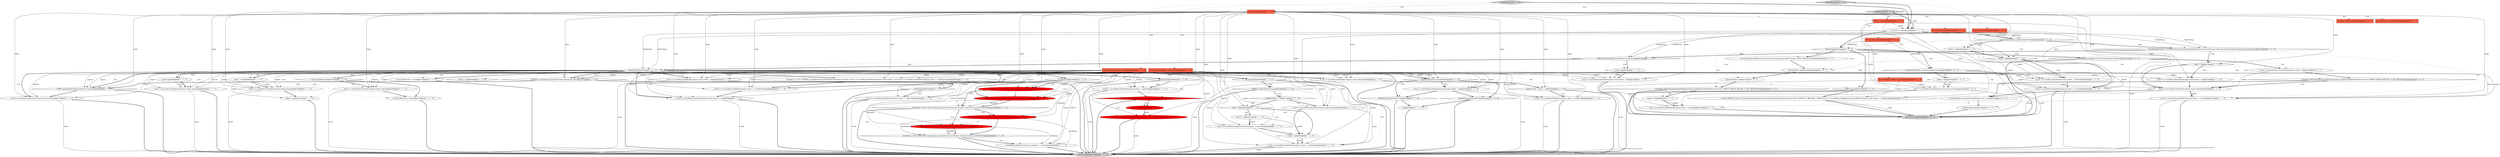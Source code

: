digraph {
50 [style = filled, label = "!isCompact@@@24@@@['1', '1', '0']", fillcolor = white, shape = diamond image = "AAA0AAABBB1BBB"];
69 [style = filled, label = "int nextIndex = getNextKeywordIndex(argList,index)@@@25@@@['0', '1', '0']", fillcolor = red, shape = ellipse image = "AAA1AAABBB2BBB"];
2 [style = filled, label = "result += insertReturnAndIndent(argList,index - 1,indent)@@@50@@@['1', '1', '0']", fillcolor = white, shape = ellipse image = "AAA0AAABBB1BBB"];
6 [style = filled, label = "return result@@@112@@@['1', '1', '0']", fillcolor = lightgray, shape = ellipse image = "AAA0AAABBB1BBB"];
62 [style = filled, label = "int index@@@2@@@['1', '1', '0']", fillcolor = tomato, shape = box image = "AAA0AAABBB1BBB"];
85 [style = filled, label = "!isCompact@@@22@@@['0', '0', '1']", fillcolor = white, shape = diamond image = "AAA0AAABBB3BBB"];
91 [style = filled, label = "!isCompact && formatterCfg.getPreferenceStore().getBoolean(ModelPreferences.SQL_FORMAT_BREAK_BEFORE_CLOSE_BRACKET)@@@15@@@['0', '0', '1']", fillcolor = white, shape = diamond image = "AAA0AAABBB3BBB"];
54 [style = filled, label = "SQLUtils.isBlockEndKeyword(dialect,tokenString)@@@19@@@['1', '1', '0']", fillcolor = white, shape = diamond image = "AAA0AAABBB1BBB"];
74 [style = filled, label = "!bracketIndent.isEmpty() && !functionBracket.isEmpty()@@@13@@@['0', '0', '1']", fillcolor = white, shape = diamond image = "AAA0AAABBB3BBB"];
55 [style = filled, label = "result += insertReturnAndIndent(argList,index + 1,indent)@@@17@@@['1', '1', '0']", fillcolor = white, shape = ellipse image = "AAA0AAABBB1BBB"];
32 [style = filled, label = "String tokenString@@@2@@@['1', '0', '0']", fillcolor = tomato, shape = box image = "AAA0AAABBB1BBB"];
51 [style = filled, label = "\"CASE\".equals(getPrevKeyword(argList,index))@@@74@@@['1', '1', '0']", fillcolor = white, shape = diamond image = "AAA0AAABBB1BBB"];
19 [style = filled, label = "tokenString.equals(\"JOIN\")@@@61@@@['1', '0', '0']", fillcolor = white, shape = diamond image = "AAA0AAABBB1BBB"];
28 [style = filled, label = "index > 0@@@40@@@['1', '1', '0']", fillcolor = white, shape = diamond image = "AAA0AAABBB1BBB"];
72 [style = filled, label = "String tokenString@@@2@@@['0', '0', '1']", fillcolor = tomato, shape = box image = "AAA0AAABBB3BBB"];
34 [style = filled, label = "result += insertReturnAndIndent(argList,index + 1,indent)@@@59@@@['1', '1', '0']", fillcolor = white, shape = ellipse image = "AAA0AAABBB1BBB"];
12 [style = filled, label = "argList.size() < index + 3@@@95@@@['1', '1', '0']", fillcolor = white, shape = diamond image = "AAA0AAABBB1BBB"];
35 [style = filled, label = "result += insertReturnAndIndent(argList,index,indent)@@@106@@@['1', '1', '0']", fillcolor = white, shape = ellipse image = "AAA0AAABBB1BBB"];
16 [style = filled, label = "result += insertReturnAndIndent(argList,index,indent)@@@69@@@['1', '1', '0']", fillcolor = white, shape = ellipse image = "AAA0AAABBB1BBB"];
33 [style = filled, label = "result += insertReturnAndIndent(argList,index - 1,indent)@@@42@@@['1', '1', '0']", fillcolor = white, shape = ellipse image = "AAA0AAABBB1BBB"];
38 [style = filled, label = "List<FormatterToken> argList@@@2@@@['1', '0', '0']", fillcolor = tomato, shape = box image = "AAA0AAABBB1BBB"];
63 [style = filled, label = "nextIndex = getNextKeywordIndex(argList,nextIndex)@@@27@@@['0', '1', '0']", fillcolor = red, shape = ellipse image = "AAA1AAABBB2BBB"];
83 [style = filled, label = "FormatterToken prev@@@2@@@['0', '0', '1']", fillcolor = tomato, shape = box image = "AAA0AAABBB3BBB"];
9 [style = filled, label = "!isCompact@@@58@@@['1', '1', '0']", fillcolor = white, shape = diamond image = "AAA0AAABBB1BBB"];
76 [style = filled, label = "tokenString@@@4@@@['0', '0', '1']", fillcolor = white, shape = diamond image = "AAA0AAABBB3BBB"];
93 [style = filled, label = "bracketIndent.add(indent)@@@6@@@['0', '0', '1']", fillcolor = white, shape = ellipse image = "AAA0AAABBB3BBB"];
8 [style = filled, label = "result += insertReturnAndIndent(argList,index - 1,indent)@@@7@@@['1', '1', '0']", fillcolor = white, shape = ellipse image = "AAA0AAABBB1BBB"];
47 [style = filled, label = "result += insertReturnAndIndent(argList,index,indent - 1)@@@57@@@['1', '1', '0']", fillcolor = white, shape = ellipse image = "AAA0AAABBB1BBB"];
3 [style = filled, label = "indent++@@@101@@@['1', '1', '0']", fillcolor = white, shape = ellipse image = "AAA0AAABBB1BBB"];
82 [style = filled, label = "indent = 0@@@30@@@['0', '0', '1']", fillcolor = white, shape = ellipse image = "AAA0AAABBB3BBB"];
92 [style = filled, label = "return result@@@34@@@['0', '0', '1']", fillcolor = lightgray, shape = ellipse image = "AAA0AAABBB3BBB"];
57 [style = filled, label = "result += insertReturnAndIndent(argList,index,indent)@@@16@@@['1', '1', '1']", fillcolor = white, shape = ellipse image = "AAA0AAABBB1BBB"];
7 [style = filled, label = "indent = 0@@@5@@@['1', '1', '0']", fillcolor = white, shape = ellipse image = "AAA0AAABBB1BBB"];
44 [style = filled, label = "bracketsDepth > 0@@@37@@@['1', '1', '0']", fillcolor = white, shape = diamond image = "AAA0AAABBB1BBB"];
36 [style = filled, label = "blockHeaderStrings != null && ArrayUtils.contains(blockHeaderStrings,tokenString) || SQLUtils.isBlockStartKeyword(dialect,tokenString)@@@12@@@['1', '1', '0']", fillcolor = white, shape = diamond image = "AAA0AAABBB1BBB"];
77 [style = filled, label = "bracketsDepth--@@@19@@@['0', '0', '1']", fillcolor = white, shape = ellipse image = "AAA0AAABBB3BBB"];
90 [style = filled, label = "Integer index@@@2@@@['0', '0', '1']", fillcolor = tomato, shape = box image = "AAA0AAABBB3BBB"];
31 [style = filled, label = "{}@@@65@@@['1', '1', '0']", fillcolor = white, shape = ellipse image = "AAA0AAABBB1BBB"];
89 [style = filled, label = "!isCompact && formatterCfg.getPreferenceStore().getBoolean(ModelPreferences.SQL_FORMAT_BREAK_BEFORE_CLOSE_BRACKET)@@@8@@@['0', '0', '1']", fillcolor = white, shape = diamond image = "AAA0AAABBB3BBB"];
20 [style = filled, label = "encounterBetween = true@@@103@@@['1', '1', '0']", fillcolor = white, shape = ellipse image = "AAA0AAABBB1BBB"];
15 [style = filled, label = "{result += insertReturnAndIndent(argList,index + 1,indent)break}@@@88@@@['1', '1', '0']", fillcolor = white, shape = ellipse image = "AAA0AAABBB1BBB"];
49 [style = filled, label = "result += insertReturnAndIndent(argList,index,indent - 1)@@@21@@@['1', '1', '0']", fillcolor = white, shape = ellipse image = "AAA0AAABBB1BBB"];
71 [style = filled, label = "formatKeyword['0', '1', '0']", fillcolor = lightgray, shape = diamond image = "AAA0AAABBB2BBB"];
88 [style = filled, label = "index += insertReturnAndIndent(argList,index + 1,indent)@@@10@@@['0', '0', '1']", fillcolor = white, shape = ellipse image = "AAA0AAABBB3BBB"];
40 [style = filled, label = "result += insertReturnAndIndent(argList,index + 3,indent)@@@96@@@['1', '1', '0']", fillcolor = white, shape = ellipse image = "AAA0AAABBB1BBB"];
41 [style = filled, label = "index > 0@@@6@@@['1', '1', '0']", fillcolor = white, shape = diamond image = "AAA0AAABBB1BBB"];
48 [style = filled, label = "formatKeyword['1', '0', '0']", fillcolor = lightgray, shape = diamond image = "AAA0AAABBB1BBB"];
75 [style = filled, label = "List<FormatterToken> argList@@@2@@@['0', '0', '1']", fillcolor = tomato, shape = box image = "AAA0AAABBB3BBB"];
14 [style = filled, label = "result += insertReturnAndIndent(argList,index,indent - 1)@@@14@@@['1', '1', '0']", fillcolor = white, shape = ellipse image = "AAA0AAABBB1BBB"];
87 [style = filled, label = "indent++@@@9@@@['0', '0', '1']", fillcolor = white, shape = ellipse image = "AAA0AAABBB3BBB"];
0 [style = filled, label = "isJoinStart(argList,index)@@@62@@@['1', '1', '0']", fillcolor = white, shape = diamond image = "AAA0AAABBB1BBB"];
70 [style = filled, label = "tokenString.equals(\"JOIN\")@@@65@@@['0', '1', '0']", fillcolor = white, shape = diamond image = "AAA0AAABBB2BBB"];
73 [style = filled, label = "List<Integer> bracketIndent@@@2@@@['0', '0', '1']", fillcolor = tomato, shape = box image = "AAA0AAABBB3BBB"];
86 [style = filled, label = "functionBracket.add(formatterCfg.isFunction(prev.getString())? Boolean.TRUE: Boolean.FALSE)@@@5@@@['0', '0', '1']", fillcolor = white, shape = ellipse image = "AAA0AAABBB3BBB"];
81 [style = filled, label = "bracketsDepth++@@@7@@@['0', '0', '1']", fillcolor = white, shape = ellipse image = "AAA0AAABBB3BBB"];
61 [style = filled, label = "result += insertReturnAndIndent(argList,result + 1,indent)@@@45@@@['1', '1', '0']", fillcolor = white, shape = ellipse image = "AAA0AAABBB1BBB"];
27 [style = filled, label = "!isCompact@@@49@@@['1', '1', '0']", fillcolor = white, shape = diamond image = "AAA0AAABBB1BBB"];
42 [style = filled, label = "result += insertReturnAndIndent(argList,index,indent - 1)@@@63@@@['1', '1', '0']", fillcolor = white, shape = ellipse image = "AAA0AAABBB1BBB"];
22 [style = filled, label = "!encounterBetween@@@105@@@['1', '1', '0']", fillcolor = white, shape = diamond image = "AAA0AAABBB1BBB"];
84 [style = filled, label = "statementDelimiters.contains(tokenString)@@@29@@@['0', '0', '1']", fillcolor = white, shape = diamond image = "AAA0AAABBB3BBB"];
45 [style = filled, label = "result += insertReturnAndIndent(argList,index,indent)@@@100@@@['1', '1', '0']", fillcolor = white, shape = ellipse image = "AAA0AAABBB1BBB"];
18 [style = filled, label = "!isCompact@@@35@@@['1', '1', '0']", fillcolor = white, shape = diamond image = "AAA0AAABBB1BBB"];
10 [style = filled, label = "indent -= 2@@@99@@@['1', '1', '0']", fillcolor = white, shape = ellipse image = "AAA0AAABBB1BBB"];
29 [style = filled, label = "result += insertReturnAndIndent(argList,index,indent)@@@77@@@['1', '1', '0']", fillcolor = white, shape = ellipse image = "AAA0AAABBB1BBB"];
58 [style = filled, label = "result += insertReturnAndIndent(argList,index,indent + 1)@@@92@@@['1', '1', '0']", fillcolor = white, shape = ellipse image = "AAA0AAABBB1BBB"];
59 [style = filled, label = "nextIndex > 0 && \"OR\".equals(argList.get(nextIndex).getString().toUpperCase(Locale.ENGLISH))@@@26@@@['1', '1', '0']", fillcolor = white, shape = diamond image = "AAA0AAABBB1BBB"];
25 [style = filled, label = "result += insertReturnAndIndent(argList,index + 1,indent)@@@9@@@['1', '1', '0']", fillcolor = white, shape = ellipse image = "AAA0AAABBB1BBB"];
64 [style = filled, label = "!\"WHEN\".equals(getNextKeyword(argList,index))@@@51@@@['0', '1', '0']", fillcolor = red, shape = diamond image = "AAA1AAABBB2BBB"];
37 [style = filled, label = "indent--@@@20@@@['1', '1', '0']", fillcolor = white, shape = ellipse image = "AAA0AAABBB1BBB"];
23 [style = filled, label = "result += insertReturnAndIndent(argList,index,indent)@@@94@@@['1', '1', '0']", fillcolor = white, shape = ellipse image = "AAA0AAABBB1BBB"];
11 [style = filled, label = "!\"TABLE\".equals(tokenString)@@@36@@@['1', '1', '0']", fillcolor = white, shape = diamond image = "AAA0AAABBB1BBB"];
52 [style = filled, label = "int nextIndex = getNextKeyword(argList,index)@@@25@@@['1', '0', '0']", fillcolor = red, shape = ellipse image = "AAA1AAABBB1BBB"];
13 [style = filled, label = "statementDelimiters.contains(tokenString)@@@4@@@['1', '1', '0']", fillcolor = white, shape = diamond image = "AAA0AAABBB1BBB"];
65 [style = filled, label = "String tokenString@@@2@@@['0', '1', '0']", fillcolor = tomato, shape = box image = "AAA0AAABBB2BBB"];
46 [style = filled, label = "result += insertReturnAndIndent(argList,index,indent)@@@38@@@['1', '1', '0']", fillcolor = white, shape = ellipse image = "AAA0AAABBB1BBB"];
78 [style = filled, label = "indent = bracketIndent.remove(bracketIndent.size() - 1)@@@14@@@['0', '0', '1']", fillcolor = white, shape = ellipse image = "AAA0AAABBB3BBB"];
53 [style = filled, label = "index > 1@@@80@@@['1', '1', '0']", fillcolor = white, shape = diamond image = "AAA0AAABBB1BBB"];
67 [style = filled, label = "List<FormatterToken> argList@@@2@@@['0', '1', '0']", fillcolor = tomato, shape = box image = "AAA0AAABBB2BBB"];
66 [style = filled, label = "indent++@@@52@@@['0', '1', '0']", fillcolor = red, shape = ellipse image = "AAA1AAABBB2BBB"];
43 [style = filled, label = "insertReturnAndIndent(argList,nextIndex + 1,indent)@@@29@@@['1', '1', '0']", fillcolor = white, shape = ellipse image = "AAA0AAABBB1BBB"];
94 [style = filled, label = "result += insertReturnAndIndent(argList,index,indent)@@@31@@@['0', '0', '1']", fillcolor = white, shape = ellipse image = "AAA0AAABBB3BBB"];
30 [style = filled, label = "nextIndex > 0 && \"REPLACE\".equals(argList.get(nextIndex).getString().toUpperCase(Locale.ENGLISH))@@@28@@@['1', '1', '0']", fillcolor = white, shape = diamond image = "AAA0AAABBB1BBB"];
21 [style = filled, label = "indent++@@@44@@@['1', '1', '0']", fillcolor = white, shape = ellipse image = "AAA0AAABBB1BBB"];
4 [style = filled, label = "index > 0@@@13@@@['1', '1', '0']", fillcolor = white, shape = diamond image = "AAA0AAABBB1BBB"];
56 [style = filled, label = "encounterBetween = false@@@108@@@['1', '1', '0']", fillcolor = white, shape = ellipse image = "AAA0AAABBB1BBB"];
79 [style = filled, label = "{boolean lfBeforeComma = formatterCfg.getPreferenceStore().getBoolean(ModelPreferences.SQL_FORMAT_LF_BEFORE_COMMA)result += insertReturnAndIndent(argList,lfBeforeComma? index: index + 1,indent)}@@@23@@@['0', '0', '1']", fillcolor = white, shape = ellipse image = "AAA0AAABBB3BBB"];
95 [style = filled, label = "formatSymbol['0', '0', '1']", fillcolor = lightgray, shape = diamond image = "AAA0AAABBB3BBB"];
68 [style = filled, label = "result += insertReturnAndIndent(argList,index + 1,indent)@@@53@@@['0', '1', '0']", fillcolor = red, shape = ellipse image = "AAA1AAABBB2BBB"];
80 [style = filled, label = "functionBracket.remove(functionBracket.size() - 1)@@@18@@@['0', '0', '1']", fillcolor = white, shape = ellipse image = "AAA0AAABBB3BBB"];
1 [style = filled, label = "indent = 0@@@41@@@['1', '1', '0']", fillcolor = white, shape = ellipse image = "AAA0AAABBB1BBB"];
5 [style = filled, label = "tokenString@@@23@@@['1', '1', '0']", fillcolor = white, shape = diamond image = "AAA0AAABBB1BBB"];
26 [style = filled, label = "indent--@@@68@@@['1', '1', '0']", fillcolor = white, shape = ellipse image = "AAA0AAABBB1BBB"];
24 [style = filled, label = "{if (index > 1) {if (\"UPDATE\".equalsIgnoreCase(getPrevKeyword(argList,index))) {result += insertReturnAndIndent(argList,index,indent - 1)}}result += insertReturnAndIndent(argList,index + 1,indent)break}@@@79@@@['1', '1', '0']", fillcolor = white, shape = ellipse image = "AAA0AAABBB1BBB"];
60 [style = filled, label = "\"CREATE\".equalsIgnoreCase(getPrevKeyword(argList,index))@@@71@@@['1', '1', '0']", fillcolor = white, shape = diamond image = "AAA0AAABBB1BBB"];
39 [style = filled, label = "nextIndex = getNextKeyword(argList,nextIndex)@@@27@@@['1', '0', '0']", fillcolor = red, shape = ellipse image = "AAA1AAABBB1BBB"];
17 [style = filled, label = "int result = index@@@3@@@['1', '1', '1']", fillcolor = white, shape = ellipse image = "AAA0AAABBB1BBB"];
47->9 [style = bold, label=""];
33->61 [style = solid, label="result"];
54->49 [style = dotted, label="true"];
91->57 [style = dotted, label="true"];
76->81 [style = dotted, label="true"];
62->35 [style = solid, label="index"];
13->41 [style = dotted, label="true"];
67->68 [style = solid, label="argList"];
75->94 [style = solid, label="argList"];
62->45 [style = solid, label="index"];
5->15 [style = bold, label=""];
67->46 [style = solid, label="argList"];
27->2 [style = dotted, label="true"];
25->6 [style = bold, label=""];
11->44 [style = dotted, label="true"];
55->88 [style = dashed, label="0"];
79->92 [style = bold, label=""];
38->29 [style = solid, label="argList"];
32->13 [style = solid, label="tokenString"];
9->6 [style = bold, label=""];
89->92 [style = bold, label=""];
59->39 [style = dotted, label="true"];
76->86 [style = dotted, label="true"];
22->35 [style = dotted, label="true"];
30->43 [style = dotted, label="true"];
38->35 [style = solid, label="argList"];
5->29 [style = dotted, label="true"];
38->8 [style = solid, label="argList"];
84->92 [style = bold, label=""];
81->89 [style = bold, label=""];
67->45 [style = solid, label="argList"];
42->19 [style = bold, label=""];
60->51 [style = bold, label=""];
38->0 [style = solid, label="argList"];
0->19 [style = bold, label=""];
67->0 [style = solid, label="argList"];
18->11 [style = bold, label=""];
67->25 [style = solid, label="argList"];
69->59 [style = bold, label=""];
13->7 [style = dotted, label="true"];
50->59 [style = dotted, label="true"];
79->92 [style = solid, label="result"];
38->43 [style = solid, label="argList"];
27->64 [style = dotted, label="true"];
64->6 [style = bold, label=""];
5->6 [style = bold, label=""];
76->86 [style = bold, label=""];
14->57 [style = bold, label=""];
10->45 [style = bold, label=""];
67->33 [style = solid, label="argList"];
59->63 [style = bold, label=""];
32->36 [style = solid, label="tokenString"];
62->23 [style = solid, label="index"];
57->55 [style = solid, label="indent"];
89->87 [style = dotted, label="true"];
4->14 [style = bold, label=""];
69->59 [style = solid, label="nextIndex"];
4->57 [style = bold, label=""];
5->26 [style = bold, label=""];
3->6 [style = bold, label=""];
71->65 [style = dotted, label="true"];
41->93 [style = dashed, label="0"];
76->74 [style = bold, label=""];
64->66 [style = dotted, label="true"];
18->6 [style = bold, label=""];
35->6 [style = solid, label="result"];
71->67 [style = dotted, label="true"];
5->16 [style = dotted, label="true"];
49->6 [style = bold, label=""];
38->24 [style = solid, label="argList"];
62->4 [style = solid, label="index"];
38->25 [style = solid, label="argList"];
95->72 [style = dotted, label="true"];
38->61 [style = solid, label="argList"];
22->56 [style = bold, label=""];
62->90 [style = dashed, label="0"];
5->60 [style = bold, label=""];
28->33 [style = dotted, label="true"];
76->93 [style = dotted, label="true"];
84->82 [style = bold, label=""];
20->6 [style = bold, label=""];
90->17 [style = solid, label="index"];
95->75 [style = dotted, label="true"];
62->17 [style = solid, label="index"];
63->30 [style = bold, label=""];
62->49 [style = solid, label="index"];
36->57 [style = dotted, label="true"];
39->30 [style = bold, label=""];
62->47 [style = solid, label="index"];
38->52 [style = solid, label="argList"];
38->42 [style = solid, label="argList"];
65->13 [style = solid, label="tokenString"];
87->88 [style = bold, label=""];
59->63 [style = dotted, label="true"];
62->52 [style = solid, label="index"];
90->94 [style = solid, label="index"];
58->6 [style = bold, label=""];
36->54 [style = bold, label=""];
11->21 [style = dotted, label="true"];
38->47 [style = solid, label="argList"];
62->2 [style = solid, label="index"];
40->6 [style = solid, label="result"];
37->49 [style = bold, label=""];
74->80 [style = dotted, label="true"];
7->8 [style = solid, label="indent"];
17->6 [style = solid, label="result"];
29->6 [style = solid, label="result"];
77->92 [style = bold, label=""];
1->33 [style = bold, label=""];
28->21 [style = bold, label=""];
84->94 [style = dotted, label="true"];
31->6 [style = bold, label=""];
13->36 [style = bold, label=""];
54->37 [style = bold, label=""];
67->16 [style = solid, label="argList"];
60->6 [style = bold, label=""];
5->9 [style = dotted, label="true"];
82->94 [style = bold, label=""];
59->6 [style = bold, label=""];
54->5 [style = bold, label=""];
21->61 [style = bold, label=""];
27->2 [style = bold, label=""];
84->82 [style = dotted, label="true"];
39->30 [style = solid, label="nextIndex"];
5->29 [style = bold, label=""];
0->70 [style = bold, label=""];
47->6 [style = solid, label="result"];
74->77 [style = dotted, label="true"];
38->39 [style = solid, label="argList"];
69->63 [style = solid, label="nextIndex"];
50->69 [style = bold, label=""];
5->23 [style = bold, label=""];
38->58 [style = solid, label="argList"];
42->70 [style = bold, label=""];
59->30 [style = dotted, label="true"];
11->44 [style = bold, label=""];
16->6 [style = bold, label=""];
0->42 [style = bold, label=""];
65->5 [style = solid, label="tokenString"];
76->84 [style = bold, label=""];
48->17 [style = bold, label=""];
76->89 [style = dotted, label="true"];
95->83 [style = dotted, label="true"];
67->2 [style = solid, label="argList"];
62->46 [style = solid, label="index"];
17->92 [style = solid, label="result"];
67->42 [style = solid, label="argList"];
61->6 [style = solid, label="result"];
76->85 [style = dotted, label="true"];
7->25 [style = solid, label="indent"];
62->25 [style = solid, label="index"];
32->5 [style = solid, label="tokenString"];
11->61 [style = dotted, label="true"];
62->8 [style = solid, label="index"];
68->6 [style = bold, label=""];
5->22 [style = bold, label=""];
62->34 [style = solid, label="index"];
26->16 [style = solid, label="indent"];
57->92 [style = solid, label="result"];
15->58 [style = bold, label=""];
52->59 [style = solid, label="nextIndex"];
63->43 [style = solid, label="nextIndex"];
5->10 [style = dotted, label="true"];
78->91 [style = bold, label=""];
67->15 [style = solid, label="argList"];
67->55 [style = solid, label="argList"];
27->85 [style = dashed, label="0"];
65->54 [style = solid, label="tokenString"];
63->30 [style = solid, label="nextIndex"];
5->53 [style = dotted, label="true"];
74->91 [style = dotted, label="true"];
38->60 [style = solid, label="argList"];
17->13 [style = bold, label=""];
7->41 [style = bold, label=""];
87->88 [style = solid, label="indent"];
5->50 [style = dotted, label="true"];
38->34 [style = solid, label="argList"];
45->6 [style = solid, label="result"];
62->28 [style = solid, label="index"];
67->35 [style = solid, label="argList"];
23->6 [style = solid, label="result"];
24->15 [style = bold, label=""];
5->51 [style = dotted, label="true"];
2->6 [style = solid, label="result"];
95->90 [style = dotted, label="true"];
50->6 [style = bold, label=""];
5->51 [style = bold, label=""];
5->56 [style = dotted, label="true"];
38->14 [style = solid, label="argList"];
28->1 [style = bold, label=""];
38->51 [style = solid, label="argList"];
4->14 [style = dotted, label="true"];
35->56 [style = bold, label=""];
27->6 [style = bold, label=""];
54->5 [style = dotted, label="false"];
95->73 [style = dotted, label="true"];
62->24 [style = solid, label="index"];
9->34 [style = dotted, label="true"];
34->6 [style = bold, label=""];
67->23 [style = solid, label="argList"];
80->77 [style = bold, label=""];
5->20 [style = dotted, label="true"];
62->16 [style = solid, label="index"];
5->27 [style = bold, label=""];
38->45 [style = solid, label="argList"];
62->51 [style = solid, label="index"];
67->61 [style = solid, label="argList"];
67->8 [style = solid, label="argList"];
38->55 [style = solid, label="argList"];
9->34 [style = bold, label=""];
62->15 [style = solid, label="index"];
5->20 [style = bold, label=""];
62->33 [style = solid, label="index"];
41->8 [style = bold, label=""];
5->19 [style = dotted, label="true"];
5->23 [style = dotted, label="true"];
38->46 [style = solid, label="argList"];
68->6 [style = solid, label="result"];
67->58 [style = solid, label="argList"];
52->59 [style = bold, label=""];
74->92 [style = bold, label=""];
57->80 [style = bold, label=""];
54->37 [style = dotted, label="true"];
29->6 [style = bold, label=""];
34->6 [style = solid, label="result"];
12->40 [style = bold, label=""];
62->14 [style = solid, label="index"];
70->31 [style = bold, label=""];
62->60 [style = solid, label="index"];
72->84 [style = solid, label="tokenString"];
67->14 [style = solid, label="argList"];
5->10 [style = bold, label=""];
78->57 [style = solid, label="indent"];
52->39 [style = solid, label="nextIndex"];
39->43 [style = solid, label="nextIndex"];
62->58 [style = solid, label="index"];
42->6 [style = solid, label="result"];
36->4 [style = bold, label=""];
94->92 [style = bold, label=""];
75->79 [style = solid, label="argList"];
62->41 [style = solid, label="index"];
25->6 [style = solid, label="result"];
0->42 [style = dotted, label="true"];
44->28 [style = dotted, label="false"];
62->40 [style = solid, label="index"];
19->6 [style = bold, label=""];
94->92 [style = solid, label="result"];
90->57 [style = solid, label="index"];
26->16 [style = bold, label=""];
18->11 [style = dotted, label="true"];
36->55 [style = dotted, label="true"];
17->76 [style = bold, label=""];
64->66 [style = bold, label=""];
5->26 [style = dotted, label="true"];
62->42 [style = solid, label="index"];
37->49 [style = solid, label="indent"];
38->33 [style = solid, label="argList"];
46->61 [style = solid, label="result"];
13->36 [style = dotted, label="false"];
76->84 [style = dotted, label="true"];
56->6 [style = bold, label=""];
62->0 [style = solid, label="index"];
1->33 [style = solid, label="indent"];
74->78 [style = dotted, label="true"];
76->74 [style = dotted, label="true"];
51->6 [style = bold, label=""];
48->62 [style = dotted, label="true"];
85->92 [style = bold, label=""];
28->1 [style = dotted, label="true"];
39->63 [style = dashed, label="0"];
51->29 [style = bold, label=""];
10->3 [style = solid, label="indent"];
48->32 [style = dotted, label="true"];
5->24 [style = bold, label=""];
5->45 [style = dotted, label="true"];
5->27 [style = dotted, label="true"];
55->6 [style = bold, label=""];
38->16 [style = solid, label="argList"];
32->54 [style = solid, label="tokenString"];
72->76 [style = solid, label="tokenString"];
22->35 [style = bold, label=""];
91->57 [style = bold, label=""];
90->79 [style = solid, label="index"];
67->49 [style = solid, label="argList"];
58->6 [style = solid, label="result"];
45->3 [style = bold, label=""];
19->31 [style = bold, label=""];
38->23 [style = solid, label="argList"];
10->45 [style = solid, label="indent"];
5->70 [style = dotted, label="true"];
12->6 [style = bold, label=""];
36->4 [style = dotted, label="true"];
88->92 [style = bold, label=""];
50->52 [style = bold, label=""];
71->62 [style = dotted, label="true"];
67->51 [style = solid, label="argList"];
86->93 [style = bold, label=""];
13->7 [style = bold, label=""];
62->12 [style = solid, label="index"];
91->80 [style = bold, label=""];
90->88 [style = solid, label="index"];
64->68 [style = dotted, label="true"];
41->25 [style = bold, label=""];
5->50 [style = bold, label=""];
33->21 [style = bold, label=""];
12->40 [style = dotted, label="true"];
61->6 [style = bold, label=""];
40->6 [style = bold, label=""];
5->18 [style = dotted, label="true"];
50->52 [style = dotted, label="true"];
2->6 [style = bold, label=""];
38->49 [style = solid, label="argList"];
89->87 [style = bold, label=""];
5->12 [style = dotted, label="true"];
55->6 [style = solid, label="result"];
30->6 [style = bold, label=""];
62->69 [style = solid, label="index"];
38->15 [style = solid, label="argList"];
44->46 [style = bold, label=""];
46->21 [style = bold, label=""];
1->21 [style = solid, label="indent"];
5->0 [style = bold, label=""];
5->22 [style = dotted, label="true"];
23->12 [style = bold, label=""];
38->2 [style = solid, label="argList"];
95->17 [style = bold, label=""];
16->6 [style = solid, label="result"];
67->47 [style = solid, label="argList"];
74->78 [style = bold, label=""];
13->25 [style = dotted, label="true"];
57->55 [style = bold, label=""];
44->46 [style = dotted, label="true"];
38->40 [style = solid, label="argList"];
17->61 [style = solid, label="result"];
85->79 [style = bold, label=""];
59->39 [style = bold, label=""];
5->3 [style = dotted, label="true"];
49->6 [style = solid, label="result"];
66->68 [style = solid, label="indent"];
62->55 [style = solid, label="index"];
67->69 [style = solid, label="argList"];
75->57 [style = solid, label="argList"];
67->63 [style = solid, label="argList"];
67->29 [style = solid, label="argList"];
30->43 [style = bold, label=""];
62->68 [style = solid, label="index"];
67->40 [style = solid, label="argList"];
89->88 [style = dotted, label="true"];
2->64 [style = bold, label=""];
70->6 [style = bold, label=""];
52->69 [style = dashed, label="0"];
5->18 [style = bold, label=""];
67->60 [style = solid, label="argList"];
5->0 [style = dotted, label="true"];
13->76 [style = dashed, label="0"];
76->85 [style = bold, label=""];
82->94 [style = solid, label="indent"];
75->88 [style = solid, label="argList"];
21->61 [style = solid, label="indent"];
41->8 [style = dotted, label="true"];
5->58 [style = bold, label=""];
62->29 [style = solid, label="index"];
48->38 [style = dotted, label="true"];
71->17 [style = bold, label=""];
67->34 [style = solid, label="argList"];
67->24 [style = solid, label="argList"];
5->58 [style = dotted, label="true"];
11->6 [style = bold, label=""];
66->68 [style = bold, label=""];
50->69 [style = dotted, label="true"];
67->43 [style = solid, label="argList"];
93->81 [style = bold, label=""];
43->6 [style = bold, label=""];
5->47 [style = bold, label=""];
5->60 [style = dotted, label="true"];
5->47 [style = dotted, label="true"];
44->28 [style = bold, label=""];
36->54 [style = dotted, label="false"];
65->36 [style = solid, label="tokenString"];
8->25 [style = bold, label=""];
}
